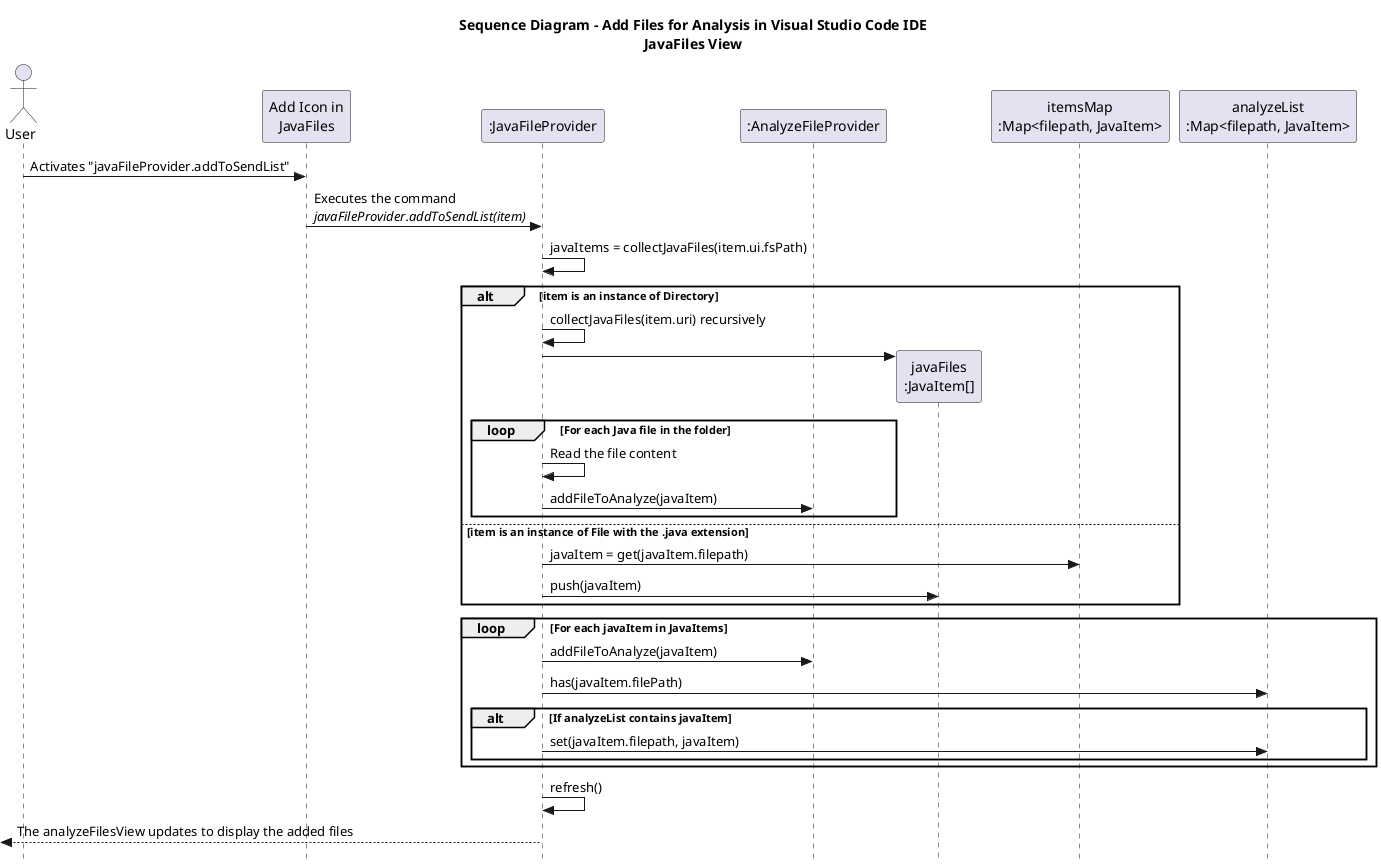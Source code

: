 @startuml ds - add files
title Sequence Diagram - Add Files for Analysis in Visual Studio Code IDE\nJavaFiles View
skinparam style strictuml

actor User
participant "Add Icon in\nJavaFiles" as CommandPalette
participant ":JavaFileProvider" as JavaFileProvider
participant ":AnalyzeFileProvider" as AnalyzeFileProvider

User -> CommandPalette : Activates "javaFileProvider.addToSendList"
CommandPalette -> JavaFileProvider : Executes the command \n//javaFileProvider.addToSendList(item)//

JavaFileProvider -> JavaFileProvider : javaItems = collectJavaFiles(item.ui.fsPath)

alt item is an instance of Directory
    JavaFileProvider -> JavaFileProvider : collectJavaFiles(item.uri) recursively

    JavaFileProvider -> "javaFiles\n:JavaItem[]" as javaFiles **

participant "itemsMap\n:Map<filepath, JavaItem>" as itemsMap
participant "analyzeList\n:Map<filepath, JavaItem>" as analyzeList

    loop For each Java file in the folder
        JavaFileProvider -> JavaFileProvider : Read the file content
        JavaFileProvider -> AnalyzeFileProvider: addFileToAnalyze(javaItem)
    end
else item is an instance of File with the .java extension
    JavaFileProvider -> itemsMap : javaItem = get(javaItem.filepath)
    JavaFileProvider -> javaFiles : push(javaItem)
end

loop For each javaItem in JavaItems
    JavaFileProvider -> AnalyzeFileProvider : addFileToAnalyze(javaItem)

    JavaFileProvider -> analyzeList : has(javaItem.filePath)
    alt If analyzeList contains javaItem
        JavaFileProvider -> analyzeList : set(javaItem.filepath, javaItem)
    end
end

JavaFileProvider -> JavaFileProvider: refresh()

<-- JavaFileProvider : The analyzeFilesView updates to display the added files
@enduml

